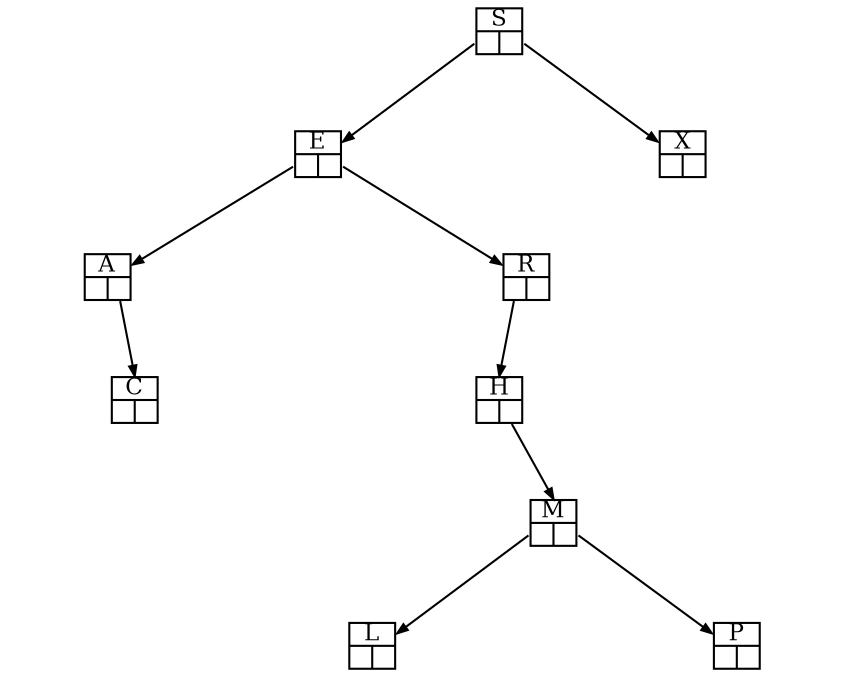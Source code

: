 digraph BinarySearchTreeST {
	size=100; ratio=0.8; splines=polyline
	node [shape = "record", fixedsize=true, fontsize=11, width=.3, height=.3]
	edge [arrowsize=0.5, minlen=1]

	A[label="{<f1> A| {<f0> | <f2>}}"]
	C[label="{<f1> C| {<f0> | <f2>}}"]
	E[label="{<f1> E| {<f0> | <f2>}}"]
	H[label="{<f1> H| {<f0> | <f2>}}"]
	L[label="{<f1> L| {<f0> | <f2>}}"]
	M[label="{<f1> M| {<f0> | <f2>}}"]
	P[label="{<f1> P| {<f0> | <f2>}}"]
	R[label="{<f1> R| {<f0> | <f2>}}"]
	S[label="{<f1> S| {<f0> | <f2>}}"]
	X[label="{<f1> X| {<f0> | <f2>}}"]

	A:f2 -> C:f1
	E:f0 -> A:f1
	E:f2 -> R:f1
	H:f2 -> M:f1
	M:f0 -> L:f1
	M:f2 -> P:f1
	R:f0 -> H:f1
	S:f0 -> E:f1
	S:f2 -> X:f1
}
